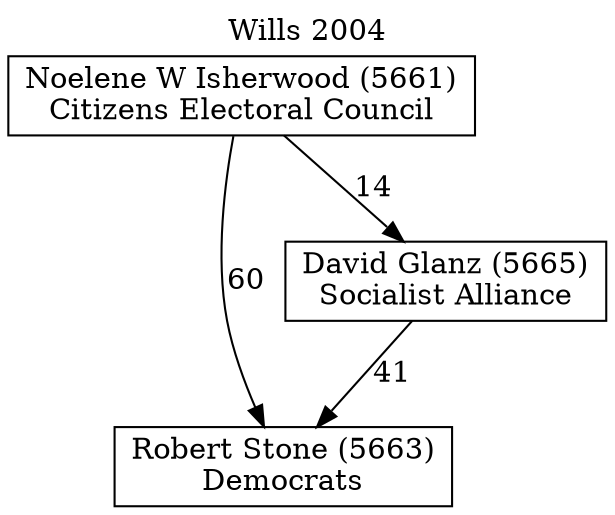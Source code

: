 // House preference flow
digraph "Robert Stone (5663)_Wills_2004" {
	graph [label="Wills 2004" labelloc=t mclimit=10]
	node [shape=box]
	"Robert Stone (5663)" [label="Robert Stone (5663)
Democrats"]
	"David Glanz (5665)" [label="David Glanz (5665)
Socialist Alliance"]
	"Noelene W Isherwood (5661)" [label="Noelene W Isherwood (5661)
Citizens Electoral Council"]
	"David Glanz (5665)" -> "Robert Stone (5663)" [label=41]
	"Noelene W Isherwood (5661)" -> "David Glanz (5665)" [label=14]
	"Noelene W Isherwood (5661)" -> "Robert Stone (5663)" [label=60]
}
